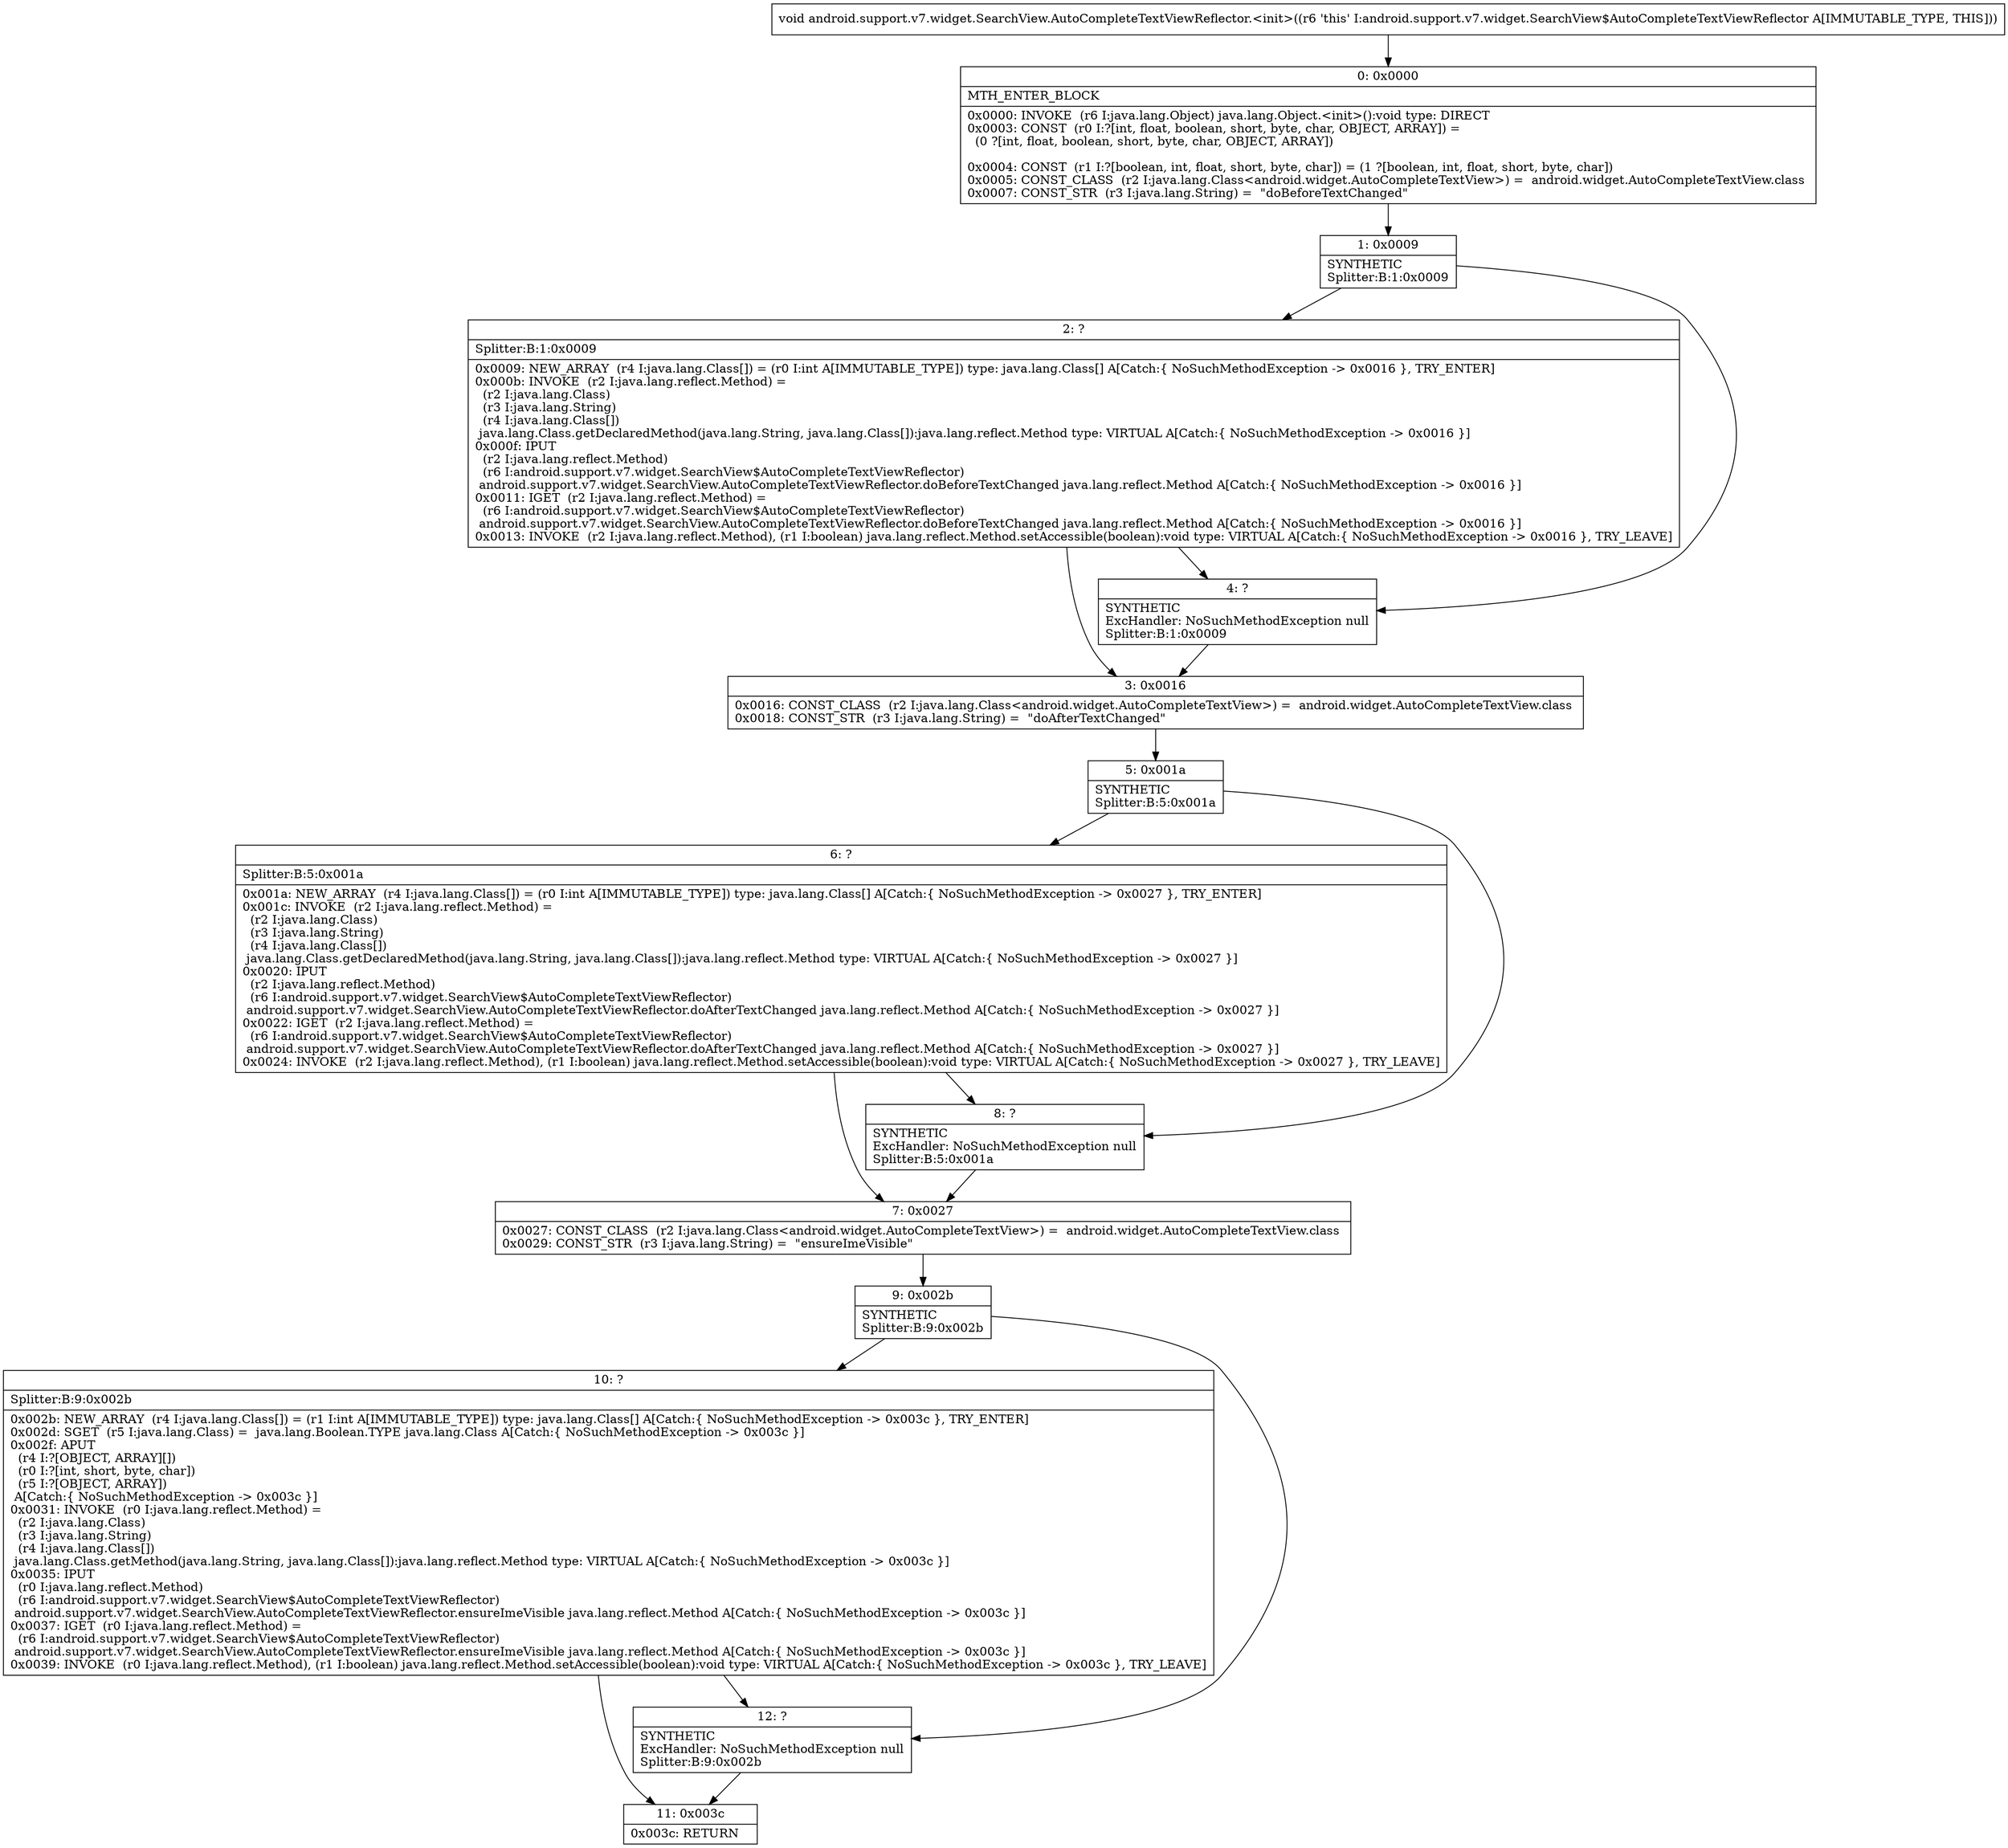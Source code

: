 digraph "CFG forandroid.support.v7.widget.SearchView.AutoCompleteTextViewReflector.\<init\>()V" {
Node_0 [shape=record,label="{0\:\ 0x0000|MTH_ENTER_BLOCK\l|0x0000: INVOKE  (r6 I:java.lang.Object) java.lang.Object.\<init\>():void type: DIRECT \l0x0003: CONST  (r0 I:?[int, float, boolean, short, byte, char, OBJECT, ARRAY]) = \l  (0 ?[int, float, boolean, short, byte, char, OBJECT, ARRAY])\l \l0x0004: CONST  (r1 I:?[boolean, int, float, short, byte, char]) = (1 ?[boolean, int, float, short, byte, char]) \l0x0005: CONST_CLASS  (r2 I:java.lang.Class\<android.widget.AutoCompleteTextView\>) =  android.widget.AutoCompleteTextView.class \l0x0007: CONST_STR  (r3 I:java.lang.String) =  \"doBeforeTextChanged\" \l}"];
Node_1 [shape=record,label="{1\:\ 0x0009|SYNTHETIC\lSplitter:B:1:0x0009\l}"];
Node_2 [shape=record,label="{2\:\ ?|Splitter:B:1:0x0009\l|0x0009: NEW_ARRAY  (r4 I:java.lang.Class[]) = (r0 I:int A[IMMUTABLE_TYPE]) type: java.lang.Class[] A[Catch:\{ NoSuchMethodException \-\> 0x0016 \}, TRY_ENTER]\l0x000b: INVOKE  (r2 I:java.lang.reflect.Method) = \l  (r2 I:java.lang.Class)\l  (r3 I:java.lang.String)\l  (r4 I:java.lang.Class[])\l java.lang.Class.getDeclaredMethod(java.lang.String, java.lang.Class[]):java.lang.reflect.Method type: VIRTUAL A[Catch:\{ NoSuchMethodException \-\> 0x0016 \}]\l0x000f: IPUT  \l  (r2 I:java.lang.reflect.Method)\l  (r6 I:android.support.v7.widget.SearchView$AutoCompleteTextViewReflector)\l android.support.v7.widget.SearchView.AutoCompleteTextViewReflector.doBeforeTextChanged java.lang.reflect.Method A[Catch:\{ NoSuchMethodException \-\> 0x0016 \}]\l0x0011: IGET  (r2 I:java.lang.reflect.Method) = \l  (r6 I:android.support.v7.widget.SearchView$AutoCompleteTextViewReflector)\l android.support.v7.widget.SearchView.AutoCompleteTextViewReflector.doBeforeTextChanged java.lang.reflect.Method A[Catch:\{ NoSuchMethodException \-\> 0x0016 \}]\l0x0013: INVOKE  (r2 I:java.lang.reflect.Method), (r1 I:boolean) java.lang.reflect.Method.setAccessible(boolean):void type: VIRTUAL A[Catch:\{ NoSuchMethodException \-\> 0x0016 \}, TRY_LEAVE]\l}"];
Node_3 [shape=record,label="{3\:\ 0x0016|0x0016: CONST_CLASS  (r2 I:java.lang.Class\<android.widget.AutoCompleteTextView\>) =  android.widget.AutoCompleteTextView.class \l0x0018: CONST_STR  (r3 I:java.lang.String) =  \"doAfterTextChanged\" \l}"];
Node_4 [shape=record,label="{4\:\ ?|SYNTHETIC\lExcHandler: NoSuchMethodException null\lSplitter:B:1:0x0009\l}"];
Node_5 [shape=record,label="{5\:\ 0x001a|SYNTHETIC\lSplitter:B:5:0x001a\l}"];
Node_6 [shape=record,label="{6\:\ ?|Splitter:B:5:0x001a\l|0x001a: NEW_ARRAY  (r4 I:java.lang.Class[]) = (r0 I:int A[IMMUTABLE_TYPE]) type: java.lang.Class[] A[Catch:\{ NoSuchMethodException \-\> 0x0027 \}, TRY_ENTER]\l0x001c: INVOKE  (r2 I:java.lang.reflect.Method) = \l  (r2 I:java.lang.Class)\l  (r3 I:java.lang.String)\l  (r4 I:java.lang.Class[])\l java.lang.Class.getDeclaredMethod(java.lang.String, java.lang.Class[]):java.lang.reflect.Method type: VIRTUAL A[Catch:\{ NoSuchMethodException \-\> 0x0027 \}]\l0x0020: IPUT  \l  (r2 I:java.lang.reflect.Method)\l  (r6 I:android.support.v7.widget.SearchView$AutoCompleteTextViewReflector)\l android.support.v7.widget.SearchView.AutoCompleteTextViewReflector.doAfterTextChanged java.lang.reflect.Method A[Catch:\{ NoSuchMethodException \-\> 0x0027 \}]\l0x0022: IGET  (r2 I:java.lang.reflect.Method) = \l  (r6 I:android.support.v7.widget.SearchView$AutoCompleteTextViewReflector)\l android.support.v7.widget.SearchView.AutoCompleteTextViewReflector.doAfterTextChanged java.lang.reflect.Method A[Catch:\{ NoSuchMethodException \-\> 0x0027 \}]\l0x0024: INVOKE  (r2 I:java.lang.reflect.Method), (r1 I:boolean) java.lang.reflect.Method.setAccessible(boolean):void type: VIRTUAL A[Catch:\{ NoSuchMethodException \-\> 0x0027 \}, TRY_LEAVE]\l}"];
Node_7 [shape=record,label="{7\:\ 0x0027|0x0027: CONST_CLASS  (r2 I:java.lang.Class\<android.widget.AutoCompleteTextView\>) =  android.widget.AutoCompleteTextView.class \l0x0029: CONST_STR  (r3 I:java.lang.String) =  \"ensureImeVisible\" \l}"];
Node_8 [shape=record,label="{8\:\ ?|SYNTHETIC\lExcHandler: NoSuchMethodException null\lSplitter:B:5:0x001a\l}"];
Node_9 [shape=record,label="{9\:\ 0x002b|SYNTHETIC\lSplitter:B:9:0x002b\l}"];
Node_10 [shape=record,label="{10\:\ ?|Splitter:B:9:0x002b\l|0x002b: NEW_ARRAY  (r4 I:java.lang.Class[]) = (r1 I:int A[IMMUTABLE_TYPE]) type: java.lang.Class[] A[Catch:\{ NoSuchMethodException \-\> 0x003c \}, TRY_ENTER]\l0x002d: SGET  (r5 I:java.lang.Class) =  java.lang.Boolean.TYPE java.lang.Class A[Catch:\{ NoSuchMethodException \-\> 0x003c \}]\l0x002f: APUT  \l  (r4 I:?[OBJECT, ARRAY][])\l  (r0 I:?[int, short, byte, char])\l  (r5 I:?[OBJECT, ARRAY])\l A[Catch:\{ NoSuchMethodException \-\> 0x003c \}]\l0x0031: INVOKE  (r0 I:java.lang.reflect.Method) = \l  (r2 I:java.lang.Class)\l  (r3 I:java.lang.String)\l  (r4 I:java.lang.Class[])\l java.lang.Class.getMethod(java.lang.String, java.lang.Class[]):java.lang.reflect.Method type: VIRTUAL A[Catch:\{ NoSuchMethodException \-\> 0x003c \}]\l0x0035: IPUT  \l  (r0 I:java.lang.reflect.Method)\l  (r6 I:android.support.v7.widget.SearchView$AutoCompleteTextViewReflector)\l android.support.v7.widget.SearchView.AutoCompleteTextViewReflector.ensureImeVisible java.lang.reflect.Method A[Catch:\{ NoSuchMethodException \-\> 0x003c \}]\l0x0037: IGET  (r0 I:java.lang.reflect.Method) = \l  (r6 I:android.support.v7.widget.SearchView$AutoCompleteTextViewReflector)\l android.support.v7.widget.SearchView.AutoCompleteTextViewReflector.ensureImeVisible java.lang.reflect.Method A[Catch:\{ NoSuchMethodException \-\> 0x003c \}]\l0x0039: INVOKE  (r0 I:java.lang.reflect.Method), (r1 I:boolean) java.lang.reflect.Method.setAccessible(boolean):void type: VIRTUAL A[Catch:\{ NoSuchMethodException \-\> 0x003c \}, TRY_LEAVE]\l}"];
Node_11 [shape=record,label="{11\:\ 0x003c|0x003c: RETURN   \l}"];
Node_12 [shape=record,label="{12\:\ ?|SYNTHETIC\lExcHandler: NoSuchMethodException null\lSplitter:B:9:0x002b\l}"];
MethodNode[shape=record,label="{void android.support.v7.widget.SearchView.AutoCompleteTextViewReflector.\<init\>((r6 'this' I:android.support.v7.widget.SearchView$AutoCompleteTextViewReflector A[IMMUTABLE_TYPE, THIS])) }"];
MethodNode -> Node_0;
Node_0 -> Node_1;
Node_1 -> Node_2;
Node_1 -> Node_4;
Node_2 -> Node_3;
Node_2 -> Node_4;
Node_3 -> Node_5;
Node_4 -> Node_3;
Node_5 -> Node_6;
Node_5 -> Node_8;
Node_6 -> Node_7;
Node_6 -> Node_8;
Node_7 -> Node_9;
Node_8 -> Node_7;
Node_9 -> Node_10;
Node_9 -> Node_12;
Node_10 -> Node_11;
Node_10 -> Node_12;
Node_12 -> Node_11;
}

